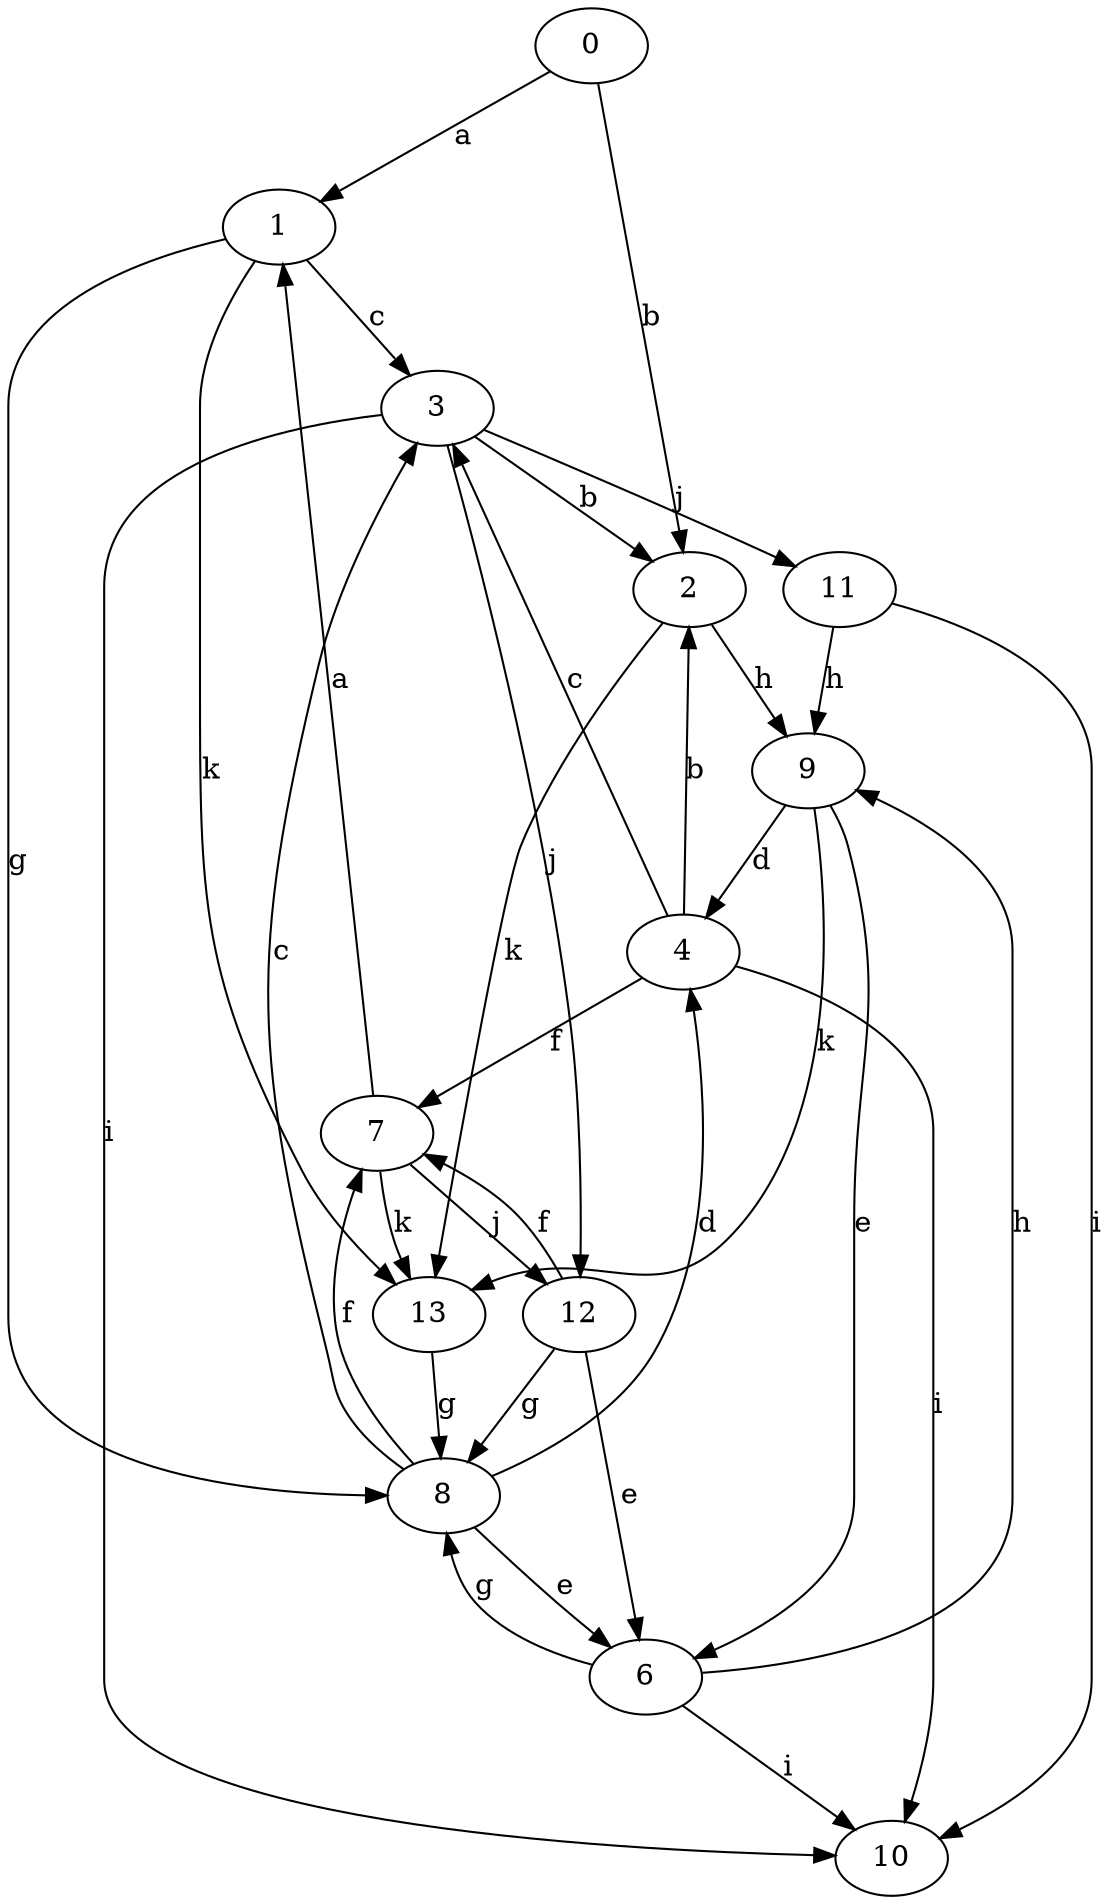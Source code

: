 strict digraph  {
0;
1;
2;
3;
4;
6;
7;
8;
9;
10;
11;
12;
13;
0 -> 1  [label=a];
0 -> 2  [label=b];
1 -> 3  [label=c];
1 -> 8  [label=g];
1 -> 13  [label=k];
2 -> 9  [label=h];
2 -> 13  [label=k];
3 -> 2  [label=b];
3 -> 10  [label=i];
3 -> 11  [label=j];
3 -> 12  [label=j];
4 -> 2  [label=b];
4 -> 3  [label=c];
4 -> 7  [label=f];
4 -> 10  [label=i];
6 -> 8  [label=g];
6 -> 9  [label=h];
6 -> 10  [label=i];
7 -> 1  [label=a];
7 -> 12  [label=j];
7 -> 13  [label=k];
8 -> 3  [label=c];
8 -> 4  [label=d];
8 -> 6  [label=e];
8 -> 7  [label=f];
9 -> 4  [label=d];
9 -> 6  [label=e];
9 -> 13  [label=k];
11 -> 9  [label=h];
11 -> 10  [label=i];
12 -> 6  [label=e];
12 -> 7  [label=f];
12 -> 8  [label=g];
13 -> 8  [label=g];
}
